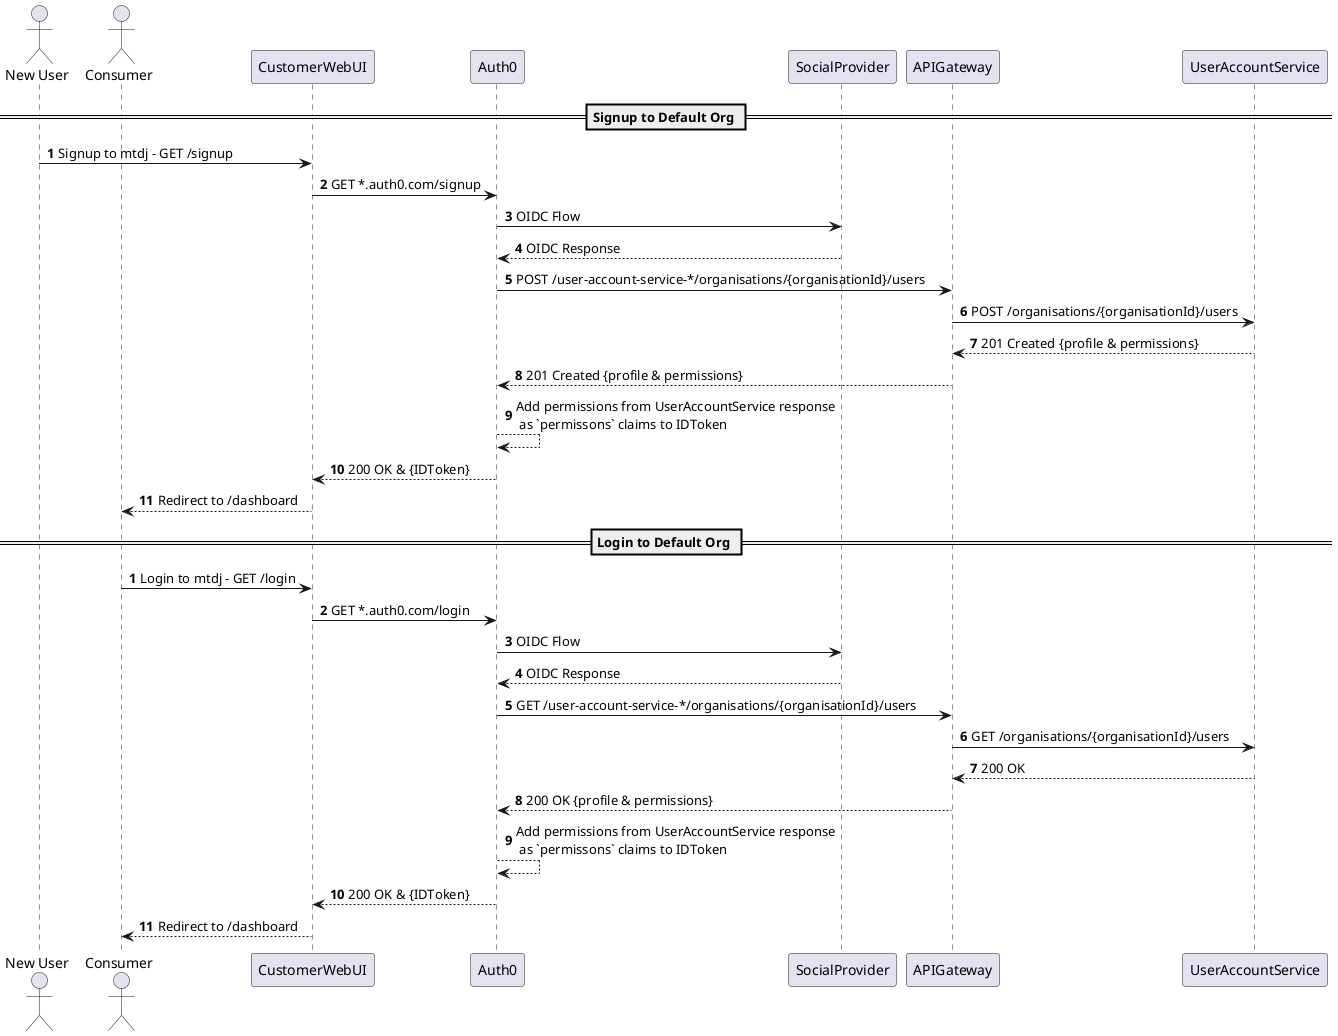 @startuml consumer-auth-journey
skinparam responseMessageBelowArrow true
actor "New User" as N
actor Consumer

== Signup to Default Org ==
autonumber
N -> CustomerWebUI: Signup to mtdj - GET /signup
CustomerWebUI -> Auth0: GET *.auth0.com/signup
Auth0 -> SocialProvider: OIDC Flow
SocialProvider --> Auth0: OIDC Response
Auth0 -> APIGateway: POST /user-account-service-*/organisations/{organisationId}/users
APIGateway -> UserAccountService: POST /organisations/{organisationId}/users
UserAccountService --> APIGateway: 201 Created {profile & permissions}
APIGateway --> Auth0: 201 Created {profile & permissions}
Auth0 --> Auth0: Add permissions from UserAccountService response\n as `permissons` claims to IDToken
Auth0 --> CustomerWebUI: 200 OK & {IDToken}
CustomerWebUI --> Consumer: Redirect to /dashboard


== Login to Default Org ==
autonumber
Consumer -> CustomerWebUI: Login to mtdj - GET /login
CustomerWebUI -> Auth0: GET *.auth0.com/login
Auth0 -> SocialProvider: OIDC Flow
SocialProvider --> Auth0: OIDC Response
Auth0 -> APIGateway: GET /user-account-service-*/organisations/{organisationId}/users
APIGateway -> UserAccountService: GET /organisations/{organisationId}/users
UserAccountService --> APIGateway: 200 OK
APIGateway --> Auth0: 200 OK {profile & permissions}
Auth0 --> Auth0: Add permissions from UserAccountService response\n as `permissons` claims to IDToken
Auth0 --> CustomerWebUI: 200 OK & {IDToken}
CustomerWebUI --> Consumer: Redirect to /dashboard

@enduml
